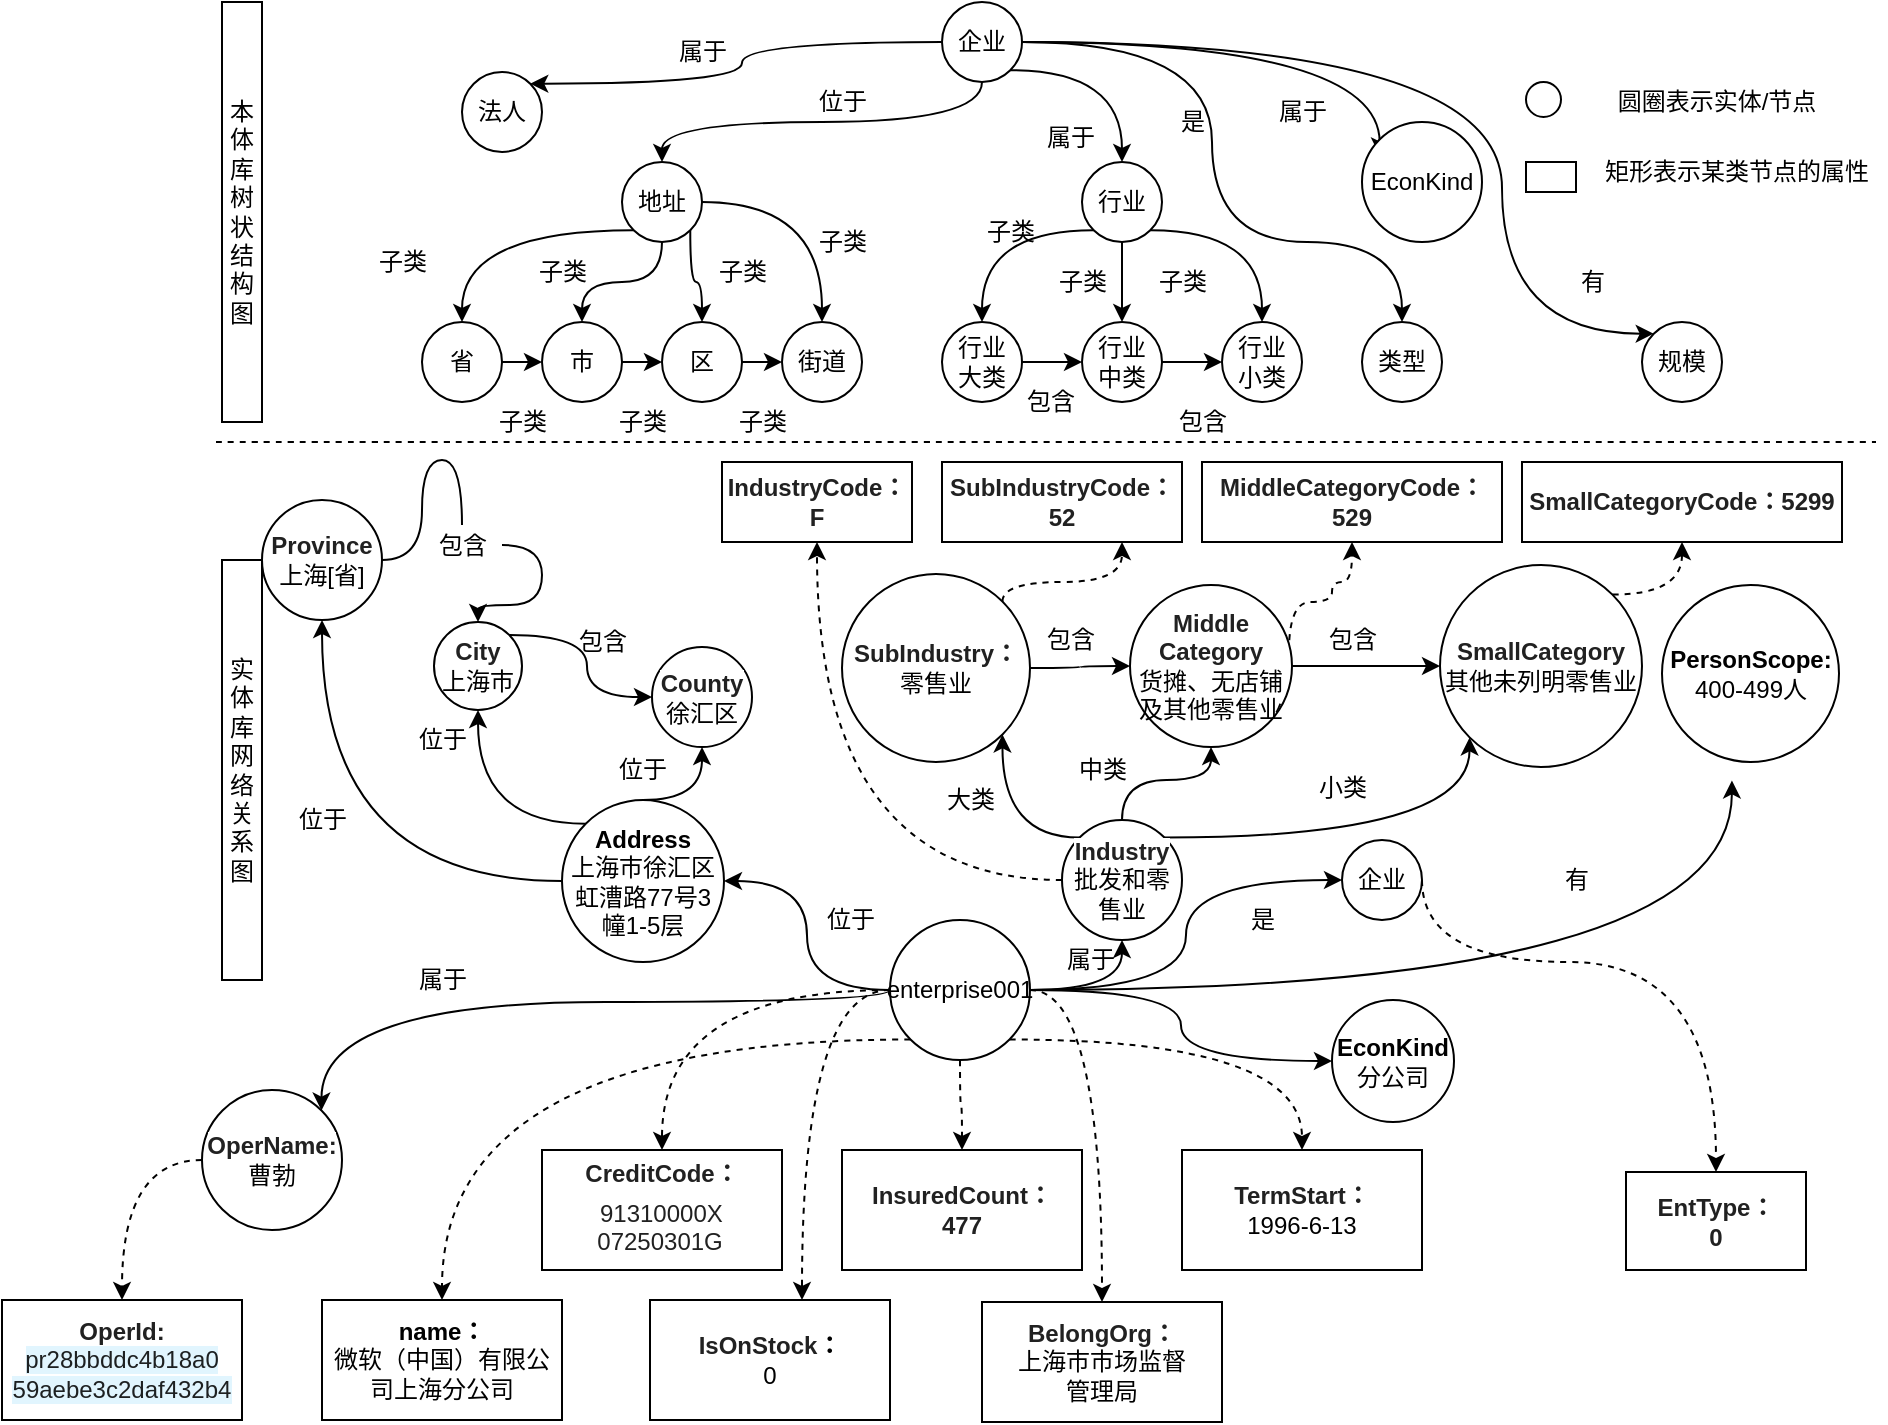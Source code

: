 <mxfile version="16.1.0" type="github">
  <diagram id="fzpYouUcjPRdYHAFQaU7" name="Page-1">
    <mxGraphModel dx="2172" dy="724" grid="1" gridSize="10" guides="1" tooltips="1" connect="1" arrows="1" fold="1" page="1" pageScale="1" pageWidth="827" pageHeight="1169" math="0" shadow="0">
      <root>
        <mxCell id="0" />
        <mxCell id="1" parent="0" />
        <mxCell id="MjRy1rSu0ClUME5qkxlQ-5" value="" style="edgeStyle=orthogonalEdgeStyle;rounded=0;orthogonalLoop=1;jettySize=auto;html=1;curved=1;entryX=0.5;entryY=0;entryDx=0;entryDy=0;exitX=0.5;exitY=1;exitDx=0;exitDy=0;" edge="1" parent="1" source="MjRy1rSu0ClUME5qkxlQ-1" target="MjRy1rSu0ClUME5qkxlQ-4">
          <mxGeometry relative="1" as="geometry" />
        </mxCell>
        <mxCell id="MjRy1rSu0ClUME5qkxlQ-34" style="edgeStyle=orthogonalEdgeStyle;curved=1;rounded=0;orthogonalLoop=1;jettySize=auto;html=1;exitX=1;exitY=1;exitDx=0;exitDy=0;entryX=0.5;entryY=0;entryDx=0;entryDy=0;" edge="1" parent="1" source="MjRy1rSu0ClUME5qkxlQ-1" target="MjRy1rSu0ClUME5qkxlQ-30">
          <mxGeometry relative="1" as="geometry" />
        </mxCell>
        <mxCell id="MjRy1rSu0ClUME5qkxlQ-202" style="edgeStyle=orthogonalEdgeStyle;curved=1;rounded=0;orthogonalLoop=1;jettySize=auto;html=1;exitX=1;exitY=0.5;exitDx=0;exitDy=0;entryX=0;entryY=0;entryDx=0;entryDy=0;" edge="1" parent="1" source="MjRy1rSu0ClUME5qkxlQ-1" target="MjRy1rSu0ClUME5qkxlQ-200">
          <mxGeometry relative="1" as="geometry">
            <Array as="points">
              <mxPoint x="640" y="20" />
              <mxPoint x="640" y="166" />
            </Array>
          </mxGeometry>
        </mxCell>
        <mxCell id="MjRy1rSu0ClUME5qkxlQ-215" style="edgeStyle=orthogonalEdgeStyle;curved=1;rounded=0;orthogonalLoop=1;jettySize=auto;html=1;exitX=0;exitY=0.5;exitDx=0;exitDy=0;entryX=1;entryY=0;entryDx=0;entryDy=0;" edge="1" parent="1" source="MjRy1rSu0ClUME5qkxlQ-1" target="MjRy1rSu0ClUME5qkxlQ-214">
          <mxGeometry relative="1" as="geometry" />
        </mxCell>
        <mxCell id="MjRy1rSu0ClUME5qkxlQ-234" style="edgeStyle=orthogonalEdgeStyle;curved=1;rounded=0;orthogonalLoop=1;jettySize=auto;html=1;exitX=1;exitY=0.5;exitDx=0;exitDy=0;entryX=0.5;entryY=0;entryDx=0;entryDy=0;" edge="1" parent="1" source="MjRy1rSu0ClUME5qkxlQ-1" target="MjRy1rSu0ClUME5qkxlQ-231">
          <mxGeometry relative="1" as="geometry">
            <Array as="points">
              <mxPoint x="495" y="20" />
              <mxPoint x="495" y="120" />
              <mxPoint x="590" y="120" />
            </Array>
          </mxGeometry>
        </mxCell>
        <mxCell id="MjRy1rSu0ClUME5qkxlQ-253" style="edgeStyle=orthogonalEdgeStyle;curved=1;rounded=0;orthogonalLoop=1;jettySize=auto;html=1;exitX=1;exitY=0.5;exitDx=0;exitDy=0;entryX=0.148;entryY=0.278;entryDx=0;entryDy=0;entryPerimeter=0;" edge="1" parent="1" source="MjRy1rSu0ClUME5qkxlQ-1" target="MjRy1rSu0ClUME5qkxlQ-252">
          <mxGeometry relative="1" as="geometry" />
        </mxCell>
        <mxCell id="MjRy1rSu0ClUME5qkxlQ-1" value="企业" style="ellipse;whiteSpace=wrap;html=1;aspect=fixed;" vertex="1" parent="1">
          <mxGeometry x="360" width="40" height="40" as="geometry" />
        </mxCell>
        <mxCell id="MjRy1rSu0ClUME5qkxlQ-18" style="edgeStyle=orthogonalEdgeStyle;curved=1;rounded=0;orthogonalLoop=1;jettySize=auto;html=1;exitX=0;exitY=1;exitDx=0;exitDy=0;entryX=0.5;entryY=0;entryDx=0;entryDy=0;" edge="1" parent="1" source="MjRy1rSu0ClUME5qkxlQ-4" target="MjRy1rSu0ClUME5qkxlQ-17">
          <mxGeometry relative="1" as="geometry" />
        </mxCell>
        <mxCell id="MjRy1rSu0ClUME5qkxlQ-19" style="edgeStyle=orthogonalEdgeStyle;curved=1;rounded=0;orthogonalLoop=1;jettySize=auto;html=1;exitX=0.5;exitY=1;exitDx=0;exitDy=0;entryX=0.5;entryY=0;entryDx=0;entryDy=0;" edge="1" parent="1" source="MjRy1rSu0ClUME5qkxlQ-4" target="MjRy1rSu0ClUME5qkxlQ-10">
          <mxGeometry relative="1" as="geometry" />
        </mxCell>
        <mxCell id="MjRy1rSu0ClUME5qkxlQ-20" style="edgeStyle=orthogonalEdgeStyle;curved=1;rounded=0;orthogonalLoop=1;jettySize=auto;html=1;exitX=1;exitY=1;exitDx=0;exitDy=0;entryX=0.5;entryY=0;entryDx=0;entryDy=0;" edge="1" parent="1" source="MjRy1rSu0ClUME5qkxlQ-4" target="MjRy1rSu0ClUME5qkxlQ-7">
          <mxGeometry relative="1" as="geometry" />
        </mxCell>
        <mxCell id="MjRy1rSu0ClUME5qkxlQ-21" style="edgeStyle=orthogonalEdgeStyle;curved=1;rounded=0;orthogonalLoop=1;jettySize=auto;html=1;exitX=1;exitY=0.5;exitDx=0;exitDy=0;entryX=0.5;entryY=0;entryDx=0;entryDy=0;" edge="1" parent="1" source="MjRy1rSu0ClUME5qkxlQ-4" target="MjRy1rSu0ClUME5qkxlQ-15">
          <mxGeometry relative="1" as="geometry" />
        </mxCell>
        <mxCell id="MjRy1rSu0ClUME5qkxlQ-4" value="地址" style="ellipse;whiteSpace=wrap;html=1;aspect=fixed;" vertex="1" parent="1">
          <mxGeometry x="200" y="80" width="40" height="40" as="geometry" />
        </mxCell>
        <mxCell id="MjRy1rSu0ClUME5qkxlQ-29" style="edgeStyle=orthogonalEdgeStyle;curved=1;rounded=0;orthogonalLoop=1;jettySize=auto;html=1;exitX=1;exitY=0.5;exitDx=0;exitDy=0;entryX=0;entryY=0.5;entryDx=0;entryDy=0;" edge="1" parent="1" source="MjRy1rSu0ClUME5qkxlQ-7" target="MjRy1rSu0ClUME5qkxlQ-15">
          <mxGeometry relative="1" as="geometry" />
        </mxCell>
        <mxCell id="MjRy1rSu0ClUME5qkxlQ-7" value="区" style="ellipse;whiteSpace=wrap;html=1;aspect=fixed;" vertex="1" parent="1">
          <mxGeometry x="220" y="160" width="40" height="40" as="geometry" />
        </mxCell>
        <mxCell id="MjRy1rSu0ClUME5qkxlQ-28" style="edgeStyle=orthogonalEdgeStyle;curved=1;rounded=0;orthogonalLoop=1;jettySize=auto;html=1;exitX=1;exitY=0.5;exitDx=0;exitDy=0;entryX=0;entryY=0.5;entryDx=0;entryDy=0;" edge="1" parent="1" source="MjRy1rSu0ClUME5qkxlQ-10" target="MjRy1rSu0ClUME5qkxlQ-7">
          <mxGeometry relative="1" as="geometry" />
        </mxCell>
        <mxCell id="MjRy1rSu0ClUME5qkxlQ-10" value="市" style="ellipse;whiteSpace=wrap;html=1;aspect=fixed;" vertex="1" parent="1">
          <mxGeometry x="160" y="160" width="40" height="40" as="geometry" />
        </mxCell>
        <mxCell id="MjRy1rSu0ClUME5qkxlQ-15" value="街道" style="ellipse;whiteSpace=wrap;html=1;aspect=fixed;" vertex="1" parent="1">
          <mxGeometry x="280" y="160" width="40" height="40" as="geometry" />
        </mxCell>
        <mxCell id="MjRy1rSu0ClUME5qkxlQ-27" style="edgeStyle=orthogonalEdgeStyle;curved=1;rounded=0;orthogonalLoop=1;jettySize=auto;html=1;exitX=1;exitY=0.5;exitDx=0;exitDy=0;entryX=0;entryY=0.5;entryDx=0;entryDy=0;" edge="1" parent="1" source="MjRy1rSu0ClUME5qkxlQ-17" target="MjRy1rSu0ClUME5qkxlQ-10">
          <mxGeometry relative="1" as="geometry" />
        </mxCell>
        <mxCell id="MjRy1rSu0ClUME5qkxlQ-17" value="省" style="ellipse;whiteSpace=wrap;html=1;aspect=fixed;" vertex="1" parent="1">
          <mxGeometry x="100" y="160" width="40" height="40" as="geometry" />
        </mxCell>
        <mxCell id="MjRy1rSu0ClUME5qkxlQ-22" value="本体库树状结构图" style="rounded=0;whiteSpace=wrap;html=1;" vertex="1" parent="1">
          <mxGeometry width="20" height="210" as="geometry" />
        </mxCell>
        <mxCell id="MjRy1rSu0ClUME5qkxlQ-23" value="实体库网络关系图" style="rounded=0;whiteSpace=wrap;html=1;" vertex="1" parent="1">
          <mxGeometry y="279" width="20" height="210" as="geometry" />
        </mxCell>
        <mxCell id="MjRy1rSu0ClUME5qkxlQ-24" value="" style="endArrow=none;dashed=1;html=1;rounded=0;curved=1;" edge="1" parent="1">
          <mxGeometry width="50" height="50" relative="1" as="geometry">
            <mxPoint x="-3" y="220" as="sourcePoint" />
            <mxPoint x="827" y="220" as="targetPoint" />
          </mxGeometry>
        </mxCell>
        <mxCell id="MjRy1rSu0ClUME5qkxlQ-26" value="位于" style="text;html=1;resizable=0;autosize=1;align=center;verticalAlign=middle;points=[];fillColor=none;strokeColor=none;rounded=0;" vertex="1" parent="1">
          <mxGeometry x="290" y="40" width="40" height="20" as="geometry" />
        </mxCell>
        <mxCell id="MjRy1rSu0ClUME5qkxlQ-45" style="edgeStyle=orthogonalEdgeStyle;curved=1;rounded=0;orthogonalLoop=1;jettySize=auto;html=1;exitX=0;exitY=1;exitDx=0;exitDy=0;entryX=0.5;entryY=0;entryDx=0;entryDy=0;" edge="1" parent="1" source="MjRy1rSu0ClUME5qkxlQ-30" target="MjRy1rSu0ClUME5qkxlQ-31">
          <mxGeometry relative="1" as="geometry" />
        </mxCell>
        <mxCell id="MjRy1rSu0ClUME5qkxlQ-46" style="edgeStyle=orthogonalEdgeStyle;curved=1;rounded=0;orthogonalLoop=1;jettySize=auto;html=1;exitX=0.5;exitY=1;exitDx=0;exitDy=0;entryX=0.5;entryY=0;entryDx=0;entryDy=0;" edge="1" parent="1" source="MjRy1rSu0ClUME5qkxlQ-30" target="MjRy1rSu0ClUME5qkxlQ-32">
          <mxGeometry relative="1" as="geometry" />
        </mxCell>
        <mxCell id="MjRy1rSu0ClUME5qkxlQ-47" style="edgeStyle=orthogonalEdgeStyle;curved=1;rounded=0;orthogonalLoop=1;jettySize=auto;html=1;exitX=1;exitY=1;exitDx=0;exitDy=0;entryX=0.5;entryY=0;entryDx=0;entryDy=0;" edge="1" parent="1" source="MjRy1rSu0ClUME5qkxlQ-30" target="MjRy1rSu0ClUME5qkxlQ-33">
          <mxGeometry relative="1" as="geometry" />
        </mxCell>
        <mxCell id="MjRy1rSu0ClUME5qkxlQ-30" value="行业" style="ellipse;whiteSpace=wrap;html=1;aspect=fixed;" vertex="1" parent="1">
          <mxGeometry x="430" y="80" width="40" height="40" as="geometry" />
        </mxCell>
        <mxCell id="MjRy1rSu0ClUME5qkxlQ-48" style="edgeStyle=orthogonalEdgeStyle;curved=1;rounded=0;orthogonalLoop=1;jettySize=auto;html=1;exitX=1;exitY=0.5;exitDx=0;exitDy=0;entryX=0;entryY=0.5;entryDx=0;entryDy=0;" edge="1" parent="1" source="MjRy1rSu0ClUME5qkxlQ-31" target="MjRy1rSu0ClUME5qkxlQ-32">
          <mxGeometry relative="1" as="geometry" />
        </mxCell>
        <mxCell id="MjRy1rSu0ClUME5qkxlQ-31" value="行业&lt;br&gt;大类" style="ellipse;whiteSpace=wrap;html=1;aspect=fixed;" vertex="1" parent="1">
          <mxGeometry x="360" y="160" width="40" height="40" as="geometry" />
        </mxCell>
        <mxCell id="MjRy1rSu0ClUME5qkxlQ-49" style="edgeStyle=orthogonalEdgeStyle;curved=1;rounded=0;orthogonalLoop=1;jettySize=auto;html=1;exitX=1;exitY=0.5;exitDx=0;exitDy=0;entryX=0;entryY=0.5;entryDx=0;entryDy=0;" edge="1" parent="1" source="MjRy1rSu0ClUME5qkxlQ-32" target="MjRy1rSu0ClUME5qkxlQ-33">
          <mxGeometry relative="1" as="geometry" />
        </mxCell>
        <mxCell id="MjRy1rSu0ClUME5qkxlQ-32" value="行业&lt;br&gt;中类" style="ellipse;whiteSpace=wrap;html=1;aspect=fixed;" vertex="1" parent="1">
          <mxGeometry x="430" y="160" width="40" height="40" as="geometry" />
        </mxCell>
        <mxCell id="MjRy1rSu0ClUME5qkxlQ-33" value="行业&lt;br&gt;小类" style="ellipse;whiteSpace=wrap;html=1;aspect=fixed;" vertex="1" parent="1">
          <mxGeometry x="500" y="160" width="40" height="40" as="geometry" />
        </mxCell>
        <mxCell id="MjRy1rSu0ClUME5qkxlQ-35" value="属于" style="text;html=1;resizable=0;autosize=1;align=center;verticalAlign=middle;points=[];fillColor=none;strokeColor=none;rounded=0;" vertex="1" parent="1">
          <mxGeometry x="404" y="57.5" width="40" height="20" as="geometry" />
        </mxCell>
        <mxCell id="MjRy1rSu0ClUME5qkxlQ-36" value="子类" style="text;html=1;resizable=0;autosize=1;align=center;verticalAlign=middle;points=[];fillColor=none;strokeColor=none;rounded=0;" vertex="1" parent="1">
          <mxGeometry x="130" y="200" width="40" height="20" as="geometry" />
        </mxCell>
        <mxCell id="MjRy1rSu0ClUME5qkxlQ-37" value="子类" style="text;html=1;resizable=0;autosize=1;align=center;verticalAlign=middle;points=[];fillColor=none;strokeColor=none;rounded=0;" vertex="1" parent="1">
          <mxGeometry x="190" y="200" width="40" height="20" as="geometry" />
        </mxCell>
        <mxCell id="MjRy1rSu0ClUME5qkxlQ-38" value="子类" style="text;html=1;resizable=0;autosize=1;align=center;verticalAlign=middle;points=[];fillColor=none;strokeColor=none;rounded=0;" vertex="1" parent="1">
          <mxGeometry x="250" y="200" width="40" height="20" as="geometry" />
        </mxCell>
        <mxCell id="MjRy1rSu0ClUME5qkxlQ-39" value="子类" style="text;html=1;resizable=0;autosize=1;align=center;verticalAlign=middle;points=[];fillColor=none;strokeColor=none;rounded=0;" vertex="1" parent="1">
          <mxGeometry x="70" y="120" width="40" height="20" as="geometry" />
        </mxCell>
        <mxCell id="MjRy1rSu0ClUME5qkxlQ-42" value="子类" style="text;html=1;resizable=0;autosize=1;align=center;verticalAlign=middle;points=[];fillColor=none;strokeColor=none;rounded=0;" vertex="1" parent="1">
          <mxGeometry x="150" y="125" width="40" height="20" as="geometry" />
        </mxCell>
        <mxCell id="MjRy1rSu0ClUME5qkxlQ-43" value="子类" style="text;html=1;resizable=0;autosize=1;align=center;verticalAlign=middle;points=[];fillColor=none;strokeColor=none;rounded=0;" vertex="1" parent="1">
          <mxGeometry x="240" y="125" width="40" height="20" as="geometry" />
        </mxCell>
        <mxCell id="MjRy1rSu0ClUME5qkxlQ-44" value="子类" style="text;html=1;resizable=0;autosize=1;align=center;verticalAlign=middle;points=[];fillColor=none;strokeColor=none;rounded=0;" vertex="1" parent="1">
          <mxGeometry x="290" y="110" width="40" height="20" as="geometry" />
        </mxCell>
        <mxCell id="MjRy1rSu0ClUME5qkxlQ-50" value="子类" style="text;html=1;resizable=0;autosize=1;align=center;verticalAlign=middle;points=[];fillColor=none;strokeColor=none;rounded=0;" vertex="1" parent="1">
          <mxGeometry x="374" y="105" width="40" height="20" as="geometry" />
        </mxCell>
        <mxCell id="MjRy1rSu0ClUME5qkxlQ-52" value="子类" style="text;html=1;resizable=0;autosize=1;align=center;verticalAlign=middle;points=[];fillColor=none;strokeColor=none;rounded=0;" vertex="1" parent="1">
          <mxGeometry x="410" y="130" width="40" height="20" as="geometry" />
        </mxCell>
        <mxCell id="MjRy1rSu0ClUME5qkxlQ-53" value="子类" style="text;html=1;resizable=0;autosize=1;align=center;verticalAlign=middle;points=[];fillColor=none;strokeColor=none;rounded=0;" vertex="1" parent="1">
          <mxGeometry x="460" y="130" width="40" height="20" as="geometry" />
        </mxCell>
        <mxCell id="MjRy1rSu0ClUME5qkxlQ-54" value="包含" style="text;html=1;resizable=0;autosize=1;align=center;verticalAlign=middle;points=[];fillColor=none;strokeColor=none;rounded=0;" vertex="1" parent="1">
          <mxGeometry x="394" y="190" width="40" height="20" as="geometry" />
        </mxCell>
        <mxCell id="MjRy1rSu0ClUME5qkxlQ-55" value="包含" style="text;html=1;resizable=0;autosize=1;align=center;verticalAlign=middle;points=[];fillColor=none;strokeColor=none;rounded=0;" vertex="1" parent="1">
          <mxGeometry x="470" y="200" width="40" height="20" as="geometry" />
        </mxCell>
        <mxCell id="MjRy1rSu0ClUME5qkxlQ-57" style="edgeStyle=orthogonalEdgeStyle;curved=1;rounded=0;orthogonalLoop=1;jettySize=auto;html=1;exitX=1;exitY=0.5;exitDx=0;exitDy=0;entryX=0.5;entryY=1;entryDx=0;entryDy=0;" edge="1" parent="1" source="MjRy1rSu0ClUME5qkxlQ-58" target="MjRy1rSu0ClUME5qkxlQ-177">
          <mxGeometry relative="1" as="geometry">
            <mxPoint x="450" y="534" as="targetPoint" />
          </mxGeometry>
        </mxCell>
        <mxCell id="MjRy1rSu0ClUME5qkxlQ-160" style="edgeStyle=orthogonalEdgeStyle;curved=1;rounded=0;orthogonalLoop=1;jettySize=auto;html=1;exitX=0;exitY=0.5;exitDx=0;exitDy=0;entryX=1;entryY=0.5;entryDx=0;entryDy=0;" edge="1" parent="1" source="MjRy1rSu0ClUME5qkxlQ-58" target="MjRy1rSu0ClUME5qkxlQ-141">
          <mxGeometry relative="1" as="geometry" />
        </mxCell>
        <mxCell id="MjRy1rSu0ClUME5qkxlQ-197" style="edgeStyle=orthogonalEdgeStyle;curved=1;rounded=0;orthogonalLoop=1;jettySize=auto;html=1;exitX=0;exitY=1;exitDx=0;exitDy=0;entryX=0.5;entryY=0;entryDx=0;entryDy=0;dashed=1;" edge="1" parent="1" source="MjRy1rSu0ClUME5qkxlQ-58" target="MjRy1rSu0ClUME5qkxlQ-194">
          <mxGeometry relative="1" as="geometry" />
        </mxCell>
        <mxCell id="MjRy1rSu0ClUME5qkxlQ-199" style="edgeStyle=orthogonalEdgeStyle;curved=1;rounded=0;orthogonalLoop=1;jettySize=auto;html=1;exitX=0;exitY=0.5;exitDx=0;exitDy=0;entryX=0.5;entryY=0;entryDx=0;entryDy=0;dashed=1;" edge="1" parent="1" source="MjRy1rSu0ClUME5qkxlQ-58" target="MjRy1rSu0ClUME5qkxlQ-198">
          <mxGeometry relative="1" as="geometry" />
        </mxCell>
        <mxCell id="MjRy1rSu0ClUME5qkxlQ-210" style="edgeStyle=orthogonalEdgeStyle;curved=1;rounded=0;orthogonalLoop=1;jettySize=auto;html=1;exitX=0.5;exitY=1;exitDx=0;exitDy=0;entryX=0.5;entryY=0;entryDx=0;entryDy=0;dashed=1;" edge="1" parent="1" source="MjRy1rSu0ClUME5qkxlQ-58" target="MjRy1rSu0ClUME5qkxlQ-208">
          <mxGeometry relative="1" as="geometry" />
        </mxCell>
        <mxCell id="MjRy1rSu0ClUME5qkxlQ-211" style="edgeStyle=orthogonalEdgeStyle;curved=1;rounded=0;orthogonalLoop=1;jettySize=auto;html=1;exitX=1;exitY=1;exitDx=0;exitDy=0;dashed=1;" edge="1" parent="1" source="MjRy1rSu0ClUME5qkxlQ-58" target="MjRy1rSu0ClUME5qkxlQ-209">
          <mxGeometry relative="1" as="geometry" />
        </mxCell>
        <mxCell id="MjRy1rSu0ClUME5qkxlQ-224" style="edgeStyle=orthogonalEdgeStyle;curved=1;rounded=0;orthogonalLoop=1;jettySize=auto;html=1;exitX=0;exitY=0.5;exitDx=0;exitDy=0;dashed=1;" edge="1" parent="1" source="MjRy1rSu0ClUME5qkxlQ-58" target="MjRy1rSu0ClUME5qkxlQ-223">
          <mxGeometry relative="1" as="geometry">
            <Array as="points">
              <mxPoint x="290" y="494" />
            </Array>
          </mxGeometry>
        </mxCell>
        <mxCell id="MjRy1rSu0ClUME5qkxlQ-238" style="edgeStyle=orthogonalEdgeStyle;curved=1;rounded=0;orthogonalLoop=1;jettySize=auto;html=1;exitX=1;exitY=0.5;exitDx=0;exitDy=0;entryX=0;entryY=0.5;entryDx=0;entryDy=0;" edge="1" parent="1" source="MjRy1rSu0ClUME5qkxlQ-58" target="MjRy1rSu0ClUME5qkxlQ-237">
          <mxGeometry relative="1" as="geometry" />
        </mxCell>
        <mxCell id="MjRy1rSu0ClUME5qkxlQ-240" style="edgeStyle=orthogonalEdgeStyle;curved=1;rounded=0;orthogonalLoop=1;jettySize=auto;html=1;exitX=1;exitY=0.5;exitDx=0;exitDy=0;entryX=0.395;entryY=1.104;entryDx=0;entryDy=0;entryPerimeter=0;" edge="1" parent="1" source="MjRy1rSu0ClUME5qkxlQ-58" target="MjRy1rSu0ClUME5qkxlQ-204">
          <mxGeometry relative="1" as="geometry" />
        </mxCell>
        <mxCell id="MjRy1rSu0ClUME5qkxlQ-256" style="edgeStyle=orthogonalEdgeStyle;curved=1;rounded=0;orthogonalLoop=1;jettySize=auto;html=1;exitX=1;exitY=0.5;exitDx=0;exitDy=0;entryX=0;entryY=0.5;entryDx=0;entryDy=0;" edge="1" parent="1" source="MjRy1rSu0ClUME5qkxlQ-58" target="MjRy1rSu0ClUME5qkxlQ-255">
          <mxGeometry relative="1" as="geometry" />
        </mxCell>
        <mxCell id="MjRy1rSu0ClUME5qkxlQ-260" style="edgeStyle=orthogonalEdgeStyle;curved=1;rounded=0;orthogonalLoop=1;jettySize=auto;html=1;exitX=0;exitY=0.5;exitDx=0;exitDy=0;entryX=1;entryY=0;entryDx=0;entryDy=0;" edge="1" parent="1" source="MjRy1rSu0ClUME5qkxlQ-58" target="MjRy1rSu0ClUME5qkxlQ-217">
          <mxGeometry relative="1" as="geometry">
            <Array as="points">
              <mxPoint x="334" y="500" />
              <mxPoint x="50" y="500" />
            </Array>
          </mxGeometry>
        </mxCell>
        <mxCell id="MjRy1rSu0ClUME5qkxlQ-266" style="edgeStyle=orthogonalEdgeStyle;curved=1;rounded=0;orthogonalLoop=1;jettySize=auto;html=1;exitX=1;exitY=0.5;exitDx=0;exitDy=0;entryX=0.5;entryY=0;entryDx=0;entryDy=0;dashed=1;" edge="1" parent="1" source="MjRy1rSu0ClUME5qkxlQ-58" target="MjRy1rSu0ClUME5qkxlQ-213">
          <mxGeometry relative="1" as="geometry" />
        </mxCell>
        <mxCell id="MjRy1rSu0ClUME5qkxlQ-58" value="enterprise001" style="ellipse;whiteSpace=wrap;html=1;aspect=fixed;" vertex="1" parent="1">
          <mxGeometry x="334" y="459" width="70" height="70" as="geometry" />
        </mxCell>
        <mxCell id="MjRy1rSu0ClUME5qkxlQ-71" value="位于" style="text;html=1;resizable=0;autosize=1;align=center;verticalAlign=middle;points=[];fillColor=none;strokeColor=none;rounded=0;" vertex="1" parent="1">
          <mxGeometry x="294" y="449" width="40" height="20" as="geometry" />
        </mxCell>
        <mxCell id="MjRy1rSu0ClUME5qkxlQ-81" value="属于" style="text;html=1;resizable=0;autosize=1;align=center;verticalAlign=middle;points=[];fillColor=none;strokeColor=none;rounded=0;" vertex="1" parent="1">
          <mxGeometry x="414" y="469" width="40" height="20" as="geometry" />
        </mxCell>
        <mxCell id="MjRy1rSu0ClUME5qkxlQ-129" value="&lt;span style=&quot;color: rgba(0 , 0 , 0 , 0.87) ; font-family: , &amp;#34;blinkmacsystemfont&amp;#34; , &amp;#34;segoe ui&amp;#34; , &amp;#34;helvetica&amp;#34; , &amp;#34;arial&amp;#34; , sans-serif , &amp;#34;apple color emoji&amp;#34; , &amp;#34;segoe ui emoji&amp;#34; , &amp;#34;segoe ui symbol&amp;#34; ; font-weight: 700 ; text-align: right ; background-color: rgb(255 , 255 , 255)&quot;&gt;County&lt;/span&gt;&lt;br&gt;徐汇区" style="ellipse;whiteSpace=wrap;html=1;aspect=fixed;" vertex="1" parent="1">
          <mxGeometry x="215" y="322.5" width="50" height="50" as="geometry" />
        </mxCell>
        <mxCell id="MjRy1rSu0ClUME5qkxlQ-274" style="edgeStyle=orthogonalEdgeStyle;curved=1;rounded=0;orthogonalLoop=1;jettySize=auto;html=1;exitX=1;exitY=0;exitDx=0;exitDy=0;entryX=0;entryY=0.5;entryDx=0;entryDy=0;" edge="1" parent="1" source="MjRy1rSu0ClUME5qkxlQ-131" target="MjRy1rSu0ClUME5qkxlQ-129">
          <mxGeometry relative="1" as="geometry" />
        </mxCell>
        <mxCell id="MjRy1rSu0ClUME5qkxlQ-131" value="&lt;span style=&quot;color: rgba(0 , 0 , 0 , 0.87) ; font-family: , &amp;#34;blinkmacsystemfont&amp;#34; , &amp;#34;segoe ui&amp;#34; , &amp;#34;helvetica&amp;#34; , &amp;#34;arial&amp;#34; , sans-serif , &amp;#34;apple color emoji&amp;#34; , &amp;#34;segoe ui emoji&amp;#34; , &amp;#34;segoe ui symbol&amp;#34; ; font-weight: 700 ; text-align: right ; background-color: rgb(255 , 255 , 255)&quot;&gt;City&lt;/span&gt;&lt;br&gt;上海市" style="ellipse;whiteSpace=wrap;html=1;aspect=fixed;" vertex="1" parent="1">
          <mxGeometry x="106" y="310" width="44" height="44" as="geometry" />
        </mxCell>
        <mxCell id="MjRy1rSu0ClUME5qkxlQ-273" style="edgeStyle=orthogonalEdgeStyle;curved=1;rounded=0;orthogonalLoop=1;jettySize=auto;html=1;exitX=1;exitY=0.5;exitDx=0;exitDy=0;entryX=0.5;entryY=0;entryDx=0;entryDy=0;startArrow=none;" edge="1" parent="1" source="MjRy1rSu0ClUME5qkxlQ-142" target="MjRy1rSu0ClUME5qkxlQ-131">
          <mxGeometry relative="1" as="geometry" />
        </mxCell>
        <mxCell id="MjRy1rSu0ClUME5qkxlQ-134" value="&lt;span style=&quot;color: rgba(0 , 0 , 0 , 0.87) ; font-family: , &amp;#34;blinkmacsystemfont&amp;#34; , &amp;#34;segoe ui&amp;#34; , &amp;#34;helvetica&amp;#34; , &amp;#34;arial&amp;#34; , sans-serif , &amp;#34;apple color emoji&amp;#34; , &amp;#34;segoe ui emoji&amp;#34; , &amp;#34;segoe ui symbol&amp;#34; ; font-weight: 700 ; text-align: right ; background-color: rgb(255 , 255 , 255)&quot;&gt;Province&lt;/span&gt;&lt;br&gt;上海[省]" style="ellipse;whiteSpace=wrap;html=1;aspect=fixed;" vertex="1" parent="1">
          <mxGeometry x="20" y="249" width="60" height="60" as="geometry" />
        </mxCell>
        <mxCell id="MjRy1rSu0ClUME5qkxlQ-135" value="位于" style="text;html=1;resizable=0;autosize=1;align=center;verticalAlign=middle;points=[];fillColor=none;strokeColor=none;rounded=0;" vertex="1" parent="1">
          <mxGeometry x="30" y="399" width="40" height="20" as="geometry" />
        </mxCell>
        <mxCell id="MjRy1rSu0ClUME5qkxlQ-136" value="位于" style="text;html=1;resizable=0;autosize=1;align=center;verticalAlign=middle;points=[];fillColor=none;strokeColor=none;rounded=0;" vertex="1" parent="1">
          <mxGeometry x="190" y="374" width="40" height="20" as="geometry" />
        </mxCell>
        <mxCell id="MjRy1rSu0ClUME5qkxlQ-161" style="edgeStyle=orthogonalEdgeStyle;curved=1;rounded=0;orthogonalLoop=1;jettySize=auto;html=1;exitX=0;exitY=0.5;exitDx=0;exitDy=0;entryX=0.5;entryY=1;entryDx=0;entryDy=0;" edge="1" parent="1" source="MjRy1rSu0ClUME5qkxlQ-141" target="MjRy1rSu0ClUME5qkxlQ-134">
          <mxGeometry relative="1" as="geometry" />
        </mxCell>
        <mxCell id="MjRy1rSu0ClUME5qkxlQ-162" style="edgeStyle=orthogonalEdgeStyle;curved=1;rounded=0;orthogonalLoop=1;jettySize=auto;html=1;exitX=0;exitY=0;exitDx=0;exitDy=0;entryX=0.5;entryY=1;entryDx=0;entryDy=0;" edge="1" parent="1" source="MjRy1rSu0ClUME5qkxlQ-141" target="MjRy1rSu0ClUME5qkxlQ-131">
          <mxGeometry relative="1" as="geometry" />
        </mxCell>
        <mxCell id="MjRy1rSu0ClUME5qkxlQ-163" style="edgeStyle=orthogonalEdgeStyle;curved=1;rounded=0;orthogonalLoop=1;jettySize=auto;html=1;exitX=0.5;exitY=0;exitDx=0;exitDy=0;entryX=0.5;entryY=1;entryDx=0;entryDy=0;" edge="1" parent="1" source="MjRy1rSu0ClUME5qkxlQ-141" target="MjRy1rSu0ClUME5qkxlQ-129">
          <mxGeometry relative="1" as="geometry" />
        </mxCell>
        <mxCell id="MjRy1rSu0ClUME5qkxlQ-141" value="&lt;b&gt;Address&lt;/b&gt;&lt;br&gt;上海市徐汇区虹漕路77号3幢1-5层" style="ellipse;whiteSpace=wrap;html=1;aspect=fixed;" vertex="1" parent="1">
          <mxGeometry x="170" y="399" width="81" height="81" as="geometry" />
        </mxCell>
        <mxCell id="MjRy1rSu0ClUME5qkxlQ-143" value="包含" style="text;html=1;resizable=0;autosize=1;align=center;verticalAlign=middle;points=[];fillColor=none;strokeColor=none;rounded=0;" vertex="1" parent="1">
          <mxGeometry x="170" y="310" width="40" height="20" as="geometry" />
        </mxCell>
        <mxCell id="MjRy1rSu0ClUME5qkxlQ-170" style="edgeStyle=orthogonalEdgeStyle;curved=1;rounded=0;orthogonalLoop=1;jettySize=auto;html=1;exitX=1;exitY=0.5;exitDx=0;exitDy=0;entryX=0;entryY=0.5;entryDx=0;entryDy=0;" edge="1" parent="1" source="MjRy1rSu0ClUME5qkxlQ-167" target="MjRy1rSu0ClUME5qkxlQ-168">
          <mxGeometry relative="1" as="geometry" />
        </mxCell>
        <mxCell id="MjRy1rSu0ClUME5qkxlQ-267" style="edgeStyle=orthogonalEdgeStyle;curved=1;rounded=0;orthogonalLoop=1;jettySize=auto;html=1;exitX=1;exitY=0;exitDx=0;exitDy=0;entryX=0.75;entryY=1;entryDx=0;entryDy=0;dashed=1;" edge="1" parent="1" source="MjRy1rSu0ClUME5qkxlQ-167" target="MjRy1rSu0ClUME5qkxlQ-246">
          <mxGeometry relative="1" as="geometry">
            <Array as="points">
              <mxPoint x="390" y="290" />
              <mxPoint x="450" y="290" />
            </Array>
          </mxGeometry>
        </mxCell>
        <mxCell id="MjRy1rSu0ClUME5qkxlQ-167" value="&lt;span style=&quot;color: rgba(0 , 0 , 0 , 0.87) ; font-family: , &amp;#34;blinkmacsystemfont&amp;#34; , &amp;#34;segoe ui&amp;#34; , &amp;#34;helvetica&amp;#34; , &amp;#34;arial&amp;#34; , sans-serif , &amp;#34;apple color emoji&amp;#34; , &amp;#34;segoe ui emoji&amp;#34; , &amp;#34;segoe ui symbol&amp;#34; ; font-weight: 700 ; text-align: right ; background-color: rgb(255 , 255 , 255)&quot;&gt;SubIndustry：&lt;br&gt;&lt;/span&gt;零售业" style="ellipse;whiteSpace=wrap;html=1;aspect=fixed;" vertex="1" parent="1">
          <mxGeometry x="310" y="286" width="94" height="94" as="geometry" />
        </mxCell>
        <mxCell id="MjRy1rSu0ClUME5qkxlQ-171" style="edgeStyle=orthogonalEdgeStyle;curved=1;rounded=0;orthogonalLoop=1;jettySize=auto;html=1;exitX=1;exitY=0.5;exitDx=0;exitDy=0;entryX=0;entryY=0.5;entryDx=0;entryDy=0;" edge="1" parent="1" source="MjRy1rSu0ClUME5qkxlQ-168" target="MjRy1rSu0ClUME5qkxlQ-169">
          <mxGeometry relative="1" as="geometry" />
        </mxCell>
        <mxCell id="MjRy1rSu0ClUME5qkxlQ-250" style="edgeStyle=orthogonalEdgeStyle;curved=1;rounded=0;orthogonalLoop=1;jettySize=auto;html=1;exitX=0.981;exitY=0.415;exitDx=0;exitDy=0;entryX=0.5;entryY=1;entryDx=0;entryDy=0;dashed=1;exitPerimeter=0;" edge="1" parent="1" source="MjRy1rSu0ClUME5qkxlQ-168" target="MjRy1rSu0ClUME5qkxlQ-249">
          <mxGeometry relative="1" as="geometry">
            <Array as="points">
              <mxPoint x="534" y="300" />
              <mxPoint x="555" y="300" />
              <mxPoint x="555" y="290" />
              <mxPoint x="565" y="290" />
            </Array>
          </mxGeometry>
        </mxCell>
        <mxCell id="MjRy1rSu0ClUME5qkxlQ-168" value="&lt;span style=&quot;color: rgba(0 , 0 , 0 , 0.87) ; font-family: , &amp;#34;blinkmacsystemfont&amp;#34; , &amp;#34;segoe ui&amp;#34; , &amp;#34;helvetica&amp;#34; , &amp;#34;arial&amp;#34; , sans-serif , &amp;#34;apple color emoji&amp;#34; , &amp;#34;segoe ui emoji&amp;#34; , &amp;#34;segoe ui symbol&amp;#34; ; font-weight: 700 ; text-align: right ; background-color: rgb(255 , 255 , 255)&quot;&gt;Middle&lt;br&gt;Category&lt;/span&gt;&lt;br&gt;货摊、无店铺及其他零售业" style="ellipse;whiteSpace=wrap;html=1;aspect=fixed;" vertex="1" parent="1">
          <mxGeometry x="454" y="291.5" width="81" height="81" as="geometry" />
        </mxCell>
        <mxCell id="MjRy1rSu0ClUME5qkxlQ-270" style="edgeStyle=orthogonalEdgeStyle;curved=1;rounded=0;orthogonalLoop=1;jettySize=auto;html=1;exitX=1;exitY=0;exitDx=0;exitDy=0;entryX=0.5;entryY=1;entryDx=0;entryDy=0;dashed=1;" edge="1" parent="1" source="MjRy1rSu0ClUME5qkxlQ-169" target="MjRy1rSu0ClUME5qkxlQ-251">
          <mxGeometry relative="1" as="geometry">
            <Array as="points">
              <mxPoint x="730" y="296" />
            </Array>
          </mxGeometry>
        </mxCell>
        <mxCell id="MjRy1rSu0ClUME5qkxlQ-169" value="&lt;span style=&quot;color: rgba(0 , 0 , 0 , 0.87) ; font-family: , &amp;#34;blinkmacsystemfont&amp;#34; , &amp;#34;segoe ui&amp;#34; , &amp;#34;helvetica&amp;#34; , &amp;#34;arial&amp;#34; , sans-serif , &amp;#34;apple color emoji&amp;#34; , &amp;#34;segoe ui emoji&amp;#34; , &amp;#34;segoe ui symbol&amp;#34; ; font-weight: 700 ; text-align: right ; background-color: rgb(255 , 255 , 255)&quot;&gt;SmallCategory&lt;/span&gt;&lt;br&gt;其他未列明零售业" style="ellipse;whiteSpace=wrap;html=1;aspect=fixed;" vertex="1" parent="1">
          <mxGeometry x="609" y="281.5" width="101" height="101" as="geometry" />
        </mxCell>
        <mxCell id="MjRy1rSu0ClUME5qkxlQ-175" value="包含" style="text;html=1;resizable=0;autosize=1;align=center;verticalAlign=middle;points=[];fillColor=none;strokeColor=none;rounded=0;" vertex="1" parent="1">
          <mxGeometry x="545" y="309" width="40" height="20" as="geometry" />
        </mxCell>
        <mxCell id="MjRy1rSu0ClUME5qkxlQ-176" value="包含" style="text;html=1;resizable=0;autosize=1;align=center;verticalAlign=middle;points=[];fillColor=none;strokeColor=none;rounded=0;" vertex="1" parent="1">
          <mxGeometry x="404" y="309" width="40" height="20" as="geometry" />
        </mxCell>
        <mxCell id="MjRy1rSu0ClUME5qkxlQ-178" style="edgeStyle=orthogonalEdgeStyle;curved=1;rounded=0;orthogonalLoop=1;jettySize=auto;html=1;exitX=0;exitY=0;exitDx=0;exitDy=0;entryX=1;entryY=1;entryDx=0;entryDy=0;" edge="1" parent="1" source="MjRy1rSu0ClUME5qkxlQ-177" target="MjRy1rSu0ClUME5qkxlQ-167">
          <mxGeometry relative="1" as="geometry" />
        </mxCell>
        <mxCell id="MjRy1rSu0ClUME5qkxlQ-179" style="edgeStyle=orthogonalEdgeStyle;curved=1;rounded=0;orthogonalLoop=1;jettySize=auto;html=1;exitX=0.5;exitY=0;exitDx=0;exitDy=0;entryX=0.5;entryY=1;entryDx=0;entryDy=0;" edge="1" parent="1" source="MjRy1rSu0ClUME5qkxlQ-177" target="MjRy1rSu0ClUME5qkxlQ-168">
          <mxGeometry relative="1" as="geometry" />
        </mxCell>
        <mxCell id="MjRy1rSu0ClUME5qkxlQ-180" style="edgeStyle=orthogonalEdgeStyle;curved=1;rounded=0;orthogonalLoop=1;jettySize=auto;html=1;exitX=1;exitY=0;exitDx=0;exitDy=0;entryX=0;entryY=1;entryDx=0;entryDy=0;" edge="1" parent="1" source="MjRy1rSu0ClUME5qkxlQ-177" target="MjRy1rSu0ClUME5qkxlQ-169">
          <mxGeometry relative="1" as="geometry" />
        </mxCell>
        <mxCell id="MjRy1rSu0ClUME5qkxlQ-247" style="edgeStyle=orthogonalEdgeStyle;curved=1;rounded=0;orthogonalLoop=1;jettySize=auto;html=1;exitX=0;exitY=0.5;exitDx=0;exitDy=0;entryX=0.5;entryY=1;entryDx=0;entryDy=0;dashed=1;" edge="1" parent="1" source="MjRy1rSu0ClUME5qkxlQ-177" target="MjRy1rSu0ClUME5qkxlQ-244">
          <mxGeometry relative="1" as="geometry" />
        </mxCell>
        <mxCell id="MjRy1rSu0ClUME5qkxlQ-177" value="&lt;span style=&quot;color: rgba(0 , 0 , 0 , 0.87) ; font-weight: 700 ; text-align: right ; background-color: rgb(255 , 255 , 255)&quot;&gt;Industry&lt;/span&gt;&lt;br&gt;批发和零售业" style="ellipse;whiteSpace=wrap;html=1;aspect=fixed;" vertex="1" parent="1">
          <mxGeometry x="420" y="409" width="60" height="60" as="geometry" />
        </mxCell>
        <mxCell id="MjRy1rSu0ClUME5qkxlQ-181" value="大类" style="text;html=1;resizable=0;autosize=1;align=center;verticalAlign=middle;points=[];fillColor=none;strokeColor=none;rounded=0;" vertex="1" parent="1">
          <mxGeometry x="354" y="389" width="40" height="20" as="geometry" />
        </mxCell>
        <mxCell id="MjRy1rSu0ClUME5qkxlQ-182" value="中类&lt;span style=&quot;color: rgba(0 , 0 , 0 , 0) ; font-family: monospace ; font-size: 0px&quot;&gt;%3CmxGraphModel%3E%3Croot%3E%3CmxCell%20id%3D%220%22%2F%3E%3CmxCell%20id%3D%221%22%20parent%3D%220%22%2F%3E%3CmxCell%20id%3D%222%22%20value%3D%22%E4%BD%8D%E4%BA%8E%22%20style%3D%22text%3Bhtml%3D1%3Bresizable%3D0%3Bautosize%3D1%3Balign%3Dcenter%3BverticalAlign%3Dmiddle%3Bpoints%3D%5B%5D%3BfillColor%3Dnone%3BstrokeColor%3Dnone%3Brounded%3D0%3B%22%20vertex%3D%221%22%20parent%3D%221%22%3E%3CmxGeometry%20x%3D%22190%22%20y%3D%22400%22%20width%3D%2240%22%20height%3D%2220%22%20as%3D%22geometry%22%2F%3E%3C%2FmxCell%3E%3C%2Froot%3E%3C%2FmxGraphModel%3E&lt;/span&gt;" style="text;html=1;resizable=0;autosize=1;align=center;verticalAlign=middle;points=[];fillColor=none;strokeColor=none;rounded=0;" vertex="1" parent="1">
          <mxGeometry x="420" y="374" width="40" height="20" as="geometry" />
        </mxCell>
        <mxCell id="MjRy1rSu0ClUME5qkxlQ-184" value="位于" style="text;html=1;resizable=0;autosize=1;align=center;verticalAlign=middle;points=[];fillColor=none;strokeColor=none;rounded=0;" vertex="1" parent="1">
          <mxGeometry x="90" y="359" width="40" height="20" as="geometry" />
        </mxCell>
        <mxCell id="MjRy1rSu0ClUME5qkxlQ-187" value="小类" style="text;html=1;resizable=0;autosize=1;align=center;verticalAlign=middle;points=[];fillColor=none;strokeColor=none;rounded=0;" vertex="1" parent="1">
          <mxGeometry x="540" y="382.5" width="40" height="20" as="geometry" />
        </mxCell>
        <mxCell id="MjRy1rSu0ClUME5qkxlQ-188" value="" style="ellipse;whiteSpace=wrap;html=1;aspect=fixed;" vertex="1" parent="1">
          <mxGeometry x="652" y="40" width="17.5" height="17.5" as="geometry" />
        </mxCell>
        <mxCell id="MjRy1rSu0ClUME5qkxlQ-189" value="圆圈表示实体/节点" style="text;html=1;resizable=0;autosize=1;align=center;verticalAlign=middle;points=[];fillColor=none;strokeColor=none;rounded=0;" vertex="1" parent="1">
          <mxGeometry x="692" y="40" width="110" height="20" as="geometry" />
        </mxCell>
        <mxCell id="MjRy1rSu0ClUME5qkxlQ-192" value="" style="rounded=0;whiteSpace=wrap;html=1;" vertex="1" parent="1">
          <mxGeometry x="652" y="80" width="25" height="15" as="geometry" />
        </mxCell>
        <mxCell id="MjRy1rSu0ClUME5qkxlQ-193" value="矩形表示某类节点的属性" style="text;html=1;resizable=0;autosize=1;align=center;verticalAlign=middle;points=[];fillColor=none;strokeColor=none;rounded=0;" vertex="1" parent="1">
          <mxGeometry x="682" y="75" width="150" height="20" as="geometry" />
        </mxCell>
        <mxCell id="MjRy1rSu0ClUME5qkxlQ-194" value="&lt;b&gt;name：&lt;br&gt;&lt;/b&gt;微软（中国）有限公司上海分公司" style="whiteSpace=wrap;html=1;" vertex="1" parent="1">
          <mxGeometry x="50" y="649" width="120" height="60" as="geometry" />
        </mxCell>
        <mxCell id="MjRy1rSu0ClUME5qkxlQ-198" value="&lt;span style=&quot;color: rgba(0 , 0 , 0 , 0.87) ; font-family: , &amp;#34;blinkmacsystemfont&amp;#34; , &amp;#34;segoe ui&amp;#34; , &amp;#34;helvetica&amp;#34; , &amp;#34;arial&amp;#34; , sans-serif , &amp;#34;apple color emoji&amp;#34; , &amp;#34;segoe ui emoji&amp;#34; , &amp;#34;segoe ui symbol&amp;#34; ; font-weight: 700 ; text-align: right ; background-color: rgb(255 , 255 , 255)&quot;&gt;&lt;br&gt;CreditCode：&lt;/span&gt;&lt;table border=&quot;1&quot; class=&quot;dataframe&quot; style=&quot;border-collapse: collapse ; border-spacing: 0px ; border: none ; color: rgba(0 , 0 , 0 , 0.87) ; table-layout: fixed ; margin-left: 0px ; margin-right: 0px ; margin-bottom: 1em ; font-family: , &amp;#34;blinkmacsystemfont&amp;#34; , &amp;#34;segoe ui&amp;#34; , &amp;#34;helvetica&amp;#34; , &amp;#34;arial&amp;#34; , sans-serif , &amp;#34;apple color emoji&amp;#34; , &amp;#34;segoe ui emoji&amp;#34; , &amp;#34;segoe ui symbol&amp;#34; ; background-color: rgb(255 , 255 , 255)&quot;&gt;&lt;tbody&gt;&lt;tr style=&quot;vertical-align: middle ; padding: 0.5em ; line-height: normal ; max-width: none ; border: none ; text-align: right&quot;&gt;&lt;td style=&quot;vertical-align: middle ; padding: 0.5em ; line-height: normal ; max-width: none ; border: none&quot;&gt;91310000X&lt;br&gt;07250301G&lt;br&gt;&lt;/td&gt;&lt;/tr&gt;&lt;/tbody&gt;&lt;/table&gt;" style="whiteSpace=wrap;html=1;" vertex="1" parent="1">
          <mxGeometry x="160" y="574" width="120" height="60" as="geometry" />
        </mxCell>
        <mxCell id="MjRy1rSu0ClUME5qkxlQ-200" value="规模" style="ellipse;whiteSpace=wrap;html=1;aspect=fixed;" vertex="1" parent="1">
          <mxGeometry x="710" y="160" width="40" height="40" as="geometry" />
        </mxCell>
        <mxCell id="MjRy1rSu0ClUME5qkxlQ-203" value="有" style="text;html=1;resizable=0;autosize=1;align=center;verticalAlign=middle;points=[];fillColor=none;strokeColor=none;rounded=0;" vertex="1" parent="1">
          <mxGeometry x="669.5" y="130" width="30" height="20" as="geometry" />
        </mxCell>
        <mxCell id="MjRy1rSu0ClUME5qkxlQ-204" value="&lt;b&gt;PersonScope:&lt;/b&gt;&lt;br&gt;400-499人" style="ellipse;whiteSpace=wrap;html=1;aspect=fixed;" vertex="1" parent="1">
          <mxGeometry x="720" y="291.5" width="88.5" height="88.5" as="geometry" />
        </mxCell>
        <mxCell id="MjRy1rSu0ClUME5qkxlQ-207" value="有" style="text;html=1;resizable=0;autosize=1;align=center;verticalAlign=middle;points=[];fillColor=none;strokeColor=none;rounded=0;" vertex="1" parent="1">
          <mxGeometry x="662" y="429" width="30" height="20" as="geometry" />
        </mxCell>
        <mxCell id="MjRy1rSu0ClUME5qkxlQ-208" value="&lt;span style=&quot;color: rgba(0 , 0 , 0 , 0.87) ; font-family: , &amp;#34;blinkmacsystemfont&amp;#34; , &amp;#34;segoe ui&amp;#34; , &amp;#34;helvetica&amp;#34; , &amp;#34;arial&amp;#34; , sans-serif , &amp;#34;apple color emoji&amp;#34; , &amp;#34;segoe ui emoji&amp;#34; , &amp;#34;segoe ui symbol&amp;#34; ; font-weight: 700 ; text-align: right ; background-color: rgb(255 , 255 , 255)&quot;&gt;InsuredCount：&lt;br&gt;477&lt;/span&gt;" style="whiteSpace=wrap;html=1;" vertex="1" parent="1">
          <mxGeometry x="310" y="574" width="120" height="60" as="geometry" />
        </mxCell>
        <mxCell id="MjRy1rSu0ClUME5qkxlQ-209" value="&lt;span style=&quot;color: rgba(0 , 0 , 0 , 0.87) ; font-family: , &amp;#34;blinkmacsystemfont&amp;#34; , &amp;#34;segoe ui&amp;#34; , &amp;#34;helvetica&amp;#34; , &amp;#34;arial&amp;#34; , sans-serif , &amp;#34;apple color emoji&amp;#34; , &amp;#34;segoe ui emoji&amp;#34; , &amp;#34;segoe ui symbol&amp;#34; ; font-weight: 700 ; text-align: right ; background-color: rgb(255 , 255 , 255)&quot;&gt;TermStart：&lt;br&gt;&lt;/span&gt;1996-6-13" style="whiteSpace=wrap;html=1;" vertex="1" parent="1">
          <mxGeometry x="480" y="574" width="120" height="60" as="geometry" />
        </mxCell>
        <mxCell id="MjRy1rSu0ClUME5qkxlQ-213" value="&lt;span style=&quot;color: rgba(0 , 0 , 0 , 0.87) ; font-family: , &amp;#34;blinkmacsystemfont&amp;#34; , &amp;#34;segoe ui&amp;#34; , &amp;#34;helvetica&amp;#34; , &amp;#34;arial&amp;#34; , sans-serif , &amp;#34;apple color emoji&amp;#34; , &amp;#34;segoe ui emoji&amp;#34; , &amp;#34;segoe ui symbol&amp;#34; ; font-weight: 700 ; text-align: right ; background-color: rgb(255 , 255 , 255)&quot;&gt;BelongOrg&lt;/span&gt;&lt;span style=&quot;color: rgba(0 , 0 , 0 , 0.87) ; font-family: , &amp;#34;blinkmacsystemfont&amp;#34; , &amp;#34;segoe ui&amp;#34; , &amp;#34;helvetica&amp;#34; , &amp;#34;arial&amp;#34; , sans-serif , &amp;#34;apple color emoji&amp;#34; , &amp;#34;segoe ui emoji&amp;#34; , &amp;#34;segoe ui symbol&amp;#34; ; font-weight: 700 ; text-align: right ; background-color: rgb(255 , 255 , 255)&quot;&gt;：&lt;br&gt;&lt;/span&gt;上海市市场监督&lt;br&gt;管理局" style="whiteSpace=wrap;html=1;" vertex="1" parent="1">
          <mxGeometry x="380" y="650" width="120" height="60" as="geometry" />
        </mxCell>
        <mxCell id="MjRy1rSu0ClUME5qkxlQ-214" value="法人" style="ellipse;whiteSpace=wrap;html=1;aspect=fixed;" vertex="1" parent="1">
          <mxGeometry x="120" y="35" width="40" height="40" as="geometry" />
        </mxCell>
        <mxCell id="MjRy1rSu0ClUME5qkxlQ-216" value="属于" style="text;html=1;resizable=0;autosize=1;align=center;verticalAlign=middle;points=[];fillColor=none;strokeColor=none;rounded=0;" vertex="1" parent="1">
          <mxGeometry x="220" y="15" width="40" height="20" as="geometry" />
        </mxCell>
        <mxCell id="MjRy1rSu0ClUME5qkxlQ-222" style="edgeStyle=orthogonalEdgeStyle;curved=1;rounded=0;orthogonalLoop=1;jettySize=auto;html=1;exitX=0;exitY=0.5;exitDx=0;exitDy=0;entryX=0.5;entryY=0;entryDx=0;entryDy=0;dashed=1;" edge="1" parent="1" source="MjRy1rSu0ClUME5qkxlQ-217" target="MjRy1rSu0ClUME5qkxlQ-221">
          <mxGeometry relative="1" as="geometry" />
        </mxCell>
        <mxCell id="MjRy1rSu0ClUME5qkxlQ-217" value="&lt;span style=&quot;color: rgba(0 , 0 , 0 , 0.87) ; font-family: , &amp;#34;blinkmacsystemfont&amp;#34; , &amp;#34;segoe ui&amp;#34; , &amp;#34;helvetica&amp;#34; , &amp;#34;arial&amp;#34; , sans-serif , &amp;#34;apple color emoji&amp;#34; , &amp;#34;segoe ui emoji&amp;#34; , &amp;#34;segoe ui symbol&amp;#34; ; font-weight: 700 ; text-align: right ; background-color: rgb(255 , 255 , 255)&quot;&gt;OperName:&lt;br&gt;&lt;/span&gt;曹勃" style="ellipse;whiteSpace=wrap;html=1;aspect=fixed;" vertex="1" parent="1">
          <mxGeometry x="-10" y="544" width="70" height="70" as="geometry" />
        </mxCell>
        <mxCell id="MjRy1rSu0ClUME5qkxlQ-220" value="属于" style="text;html=1;resizable=0;autosize=1;align=center;verticalAlign=middle;points=[];fillColor=none;strokeColor=none;rounded=0;" vertex="1" parent="1">
          <mxGeometry x="90" y="479" width="40" height="20" as="geometry" />
        </mxCell>
        <mxCell id="MjRy1rSu0ClUME5qkxlQ-221" value="&lt;span style=&quot;color: rgba(0 , 0 , 0 , 0.87) ; font-family: , &amp;#34;blinkmacsystemfont&amp;#34; , &amp;#34;segoe ui&amp;#34; , &amp;#34;helvetica&amp;#34; , &amp;#34;arial&amp;#34; , sans-serif , &amp;#34;apple color emoji&amp;#34; , &amp;#34;segoe ui emoji&amp;#34; , &amp;#34;segoe ui symbol&amp;#34; ; font-weight: 700 ; text-align: right ; background-color: rgb(255 , 255 , 255)&quot;&gt;OperId:&lt;br&gt;&lt;/span&gt;&lt;span style=&quot;color: rgba(0 , 0 , 0 , 0.87) ; font-family: , &amp;#34;blinkmacsystemfont&amp;#34; , &amp;#34;segoe ui&amp;#34; , &amp;#34;helvetica&amp;#34; , &amp;#34;arial&amp;#34; , sans-serif , &amp;#34;apple color emoji&amp;#34; , &amp;#34;segoe ui emoji&amp;#34; , &amp;#34;segoe ui symbol&amp;#34; ; text-align: right ; background-color: rgb(225 , 245 , 254)&quot;&gt;pr28bbddc4b18a0&lt;br&gt;59aebe3c2daf432b4&lt;/span&gt;&lt;span style=&quot;color: rgba(0 , 0 , 0 , 0.87) ; font-family: , &amp;#34;blinkmacsystemfont&amp;#34; , &amp;#34;segoe ui&amp;#34; , &amp;#34;helvetica&amp;#34; , &amp;#34;arial&amp;#34; , sans-serif , &amp;#34;apple color emoji&amp;#34; , &amp;#34;segoe ui emoji&amp;#34; , &amp;#34;segoe ui symbol&amp;#34; ; font-weight: 700 ; text-align: right ; background-color: rgb(255 , 255 , 255)&quot;&gt;&lt;br&gt;&lt;/span&gt;" style="whiteSpace=wrap;html=1;" vertex="1" parent="1">
          <mxGeometry x="-110" y="649" width="120" height="60" as="geometry" />
        </mxCell>
        <mxCell id="MjRy1rSu0ClUME5qkxlQ-223" value="&lt;span style=&quot;color: rgba(0 , 0 , 0 , 0.87) ; font-family: , &amp;#34;blinkmacsystemfont&amp;#34; , &amp;#34;segoe ui&amp;#34; , &amp;#34;helvetica&amp;#34; , &amp;#34;arial&amp;#34; , sans-serif , &amp;#34;apple color emoji&amp;#34; , &amp;#34;segoe ui emoji&amp;#34; , &amp;#34;segoe ui symbol&amp;#34; ; font-weight: 700 ; text-align: right ; background-color: rgb(255 , 255 , 255)&quot;&gt;IsOnStock&lt;/span&gt;&lt;b&gt;：&lt;br&gt;&lt;/b&gt;0" style="whiteSpace=wrap;html=1;" vertex="1" parent="1">
          <mxGeometry x="214" y="649" width="120" height="60" as="geometry" />
        </mxCell>
        <mxCell id="MjRy1rSu0ClUME5qkxlQ-231" value="类型" style="ellipse;whiteSpace=wrap;html=1;aspect=fixed;" vertex="1" parent="1">
          <mxGeometry x="570" y="160" width="40" height="40" as="geometry" />
        </mxCell>
        <mxCell id="MjRy1rSu0ClUME5qkxlQ-233" value="是" style="text;html=1;resizable=0;autosize=1;align=center;verticalAlign=middle;points=[];fillColor=none;strokeColor=none;rounded=0;" vertex="1" parent="1">
          <mxGeometry x="470" y="50" width="30" height="20" as="geometry" />
        </mxCell>
        <mxCell id="MjRy1rSu0ClUME5qkxlQ-265" style="edgeStyle=orthogonalEdgeStyle;curved=1;rounded=0;orthogonalLoop=1;jettySize=auto;html=1;exitX=1;exitY=0.5;exitDx=0;exitDy=0;entryX=0.5;entryY=0;entryDx=0;entryDy=0;dashed=1;" edge="1" parent="1" source="MjRy1rSu0ClUME5qkxlQ-237" target="MjRy1rSu0ClUME5qkxlQ-242">
          <mxGeometry relative="1" as="geometry">
            <Array as="points">
              <mxPoint x="600" y="480" />
              <mxPoint x="747" y="480" />
            </Array>
          </mxGeometry>
        </mxCell>
        <mxCell id="MjRy1rSu0ClUME5qkxlQ-237" value="企业" style="ellipse;whiteSpace=wrap;html=1;aspect=fixed;" vertex="1" parent="1">
          <mxGeometry x="560" y="419" width="40" height="40" as="geometry" />
        </mxCell>
        <mxCell id="MjRy1rSu0ClUME5qkxlQ-241" value="是" style="text;html=1;resizable=0;autosize=1;align=center;verticalAlign=middle;points=[];fillColor=none;strokeColor=none;rounded=0;" vertex="1" parent="1">
          <mxGeometry x="505" y="449" width="30" height="20" as="geometry" />
        </mxCell>
        <mxCell id="MjRy1rSu0ClUME5qkxlQ-242" value="&lt;span style=&quot;color: rgba(0 , 0 , 0 , 0.87) ; font-family: , &amp;#34;blinkmacsystemfont&amp;#34; , &amp;#34;segoe ui&amp;#34; , &amp;#34;helvetica&amp;#34; , &amp;#34;arial&amp;#34; , sans-serif , &amp;#34;apple color emoji&amp;#34; , &amp;#34;segoe ui emoji&amp;#34; , &amp;#34;segoe ui symbol&amp;#34; ; font-weight: 700 ; text-align: right ; background-color: rgb(255 , 255 , 255)&quot;&gt;EntType：&lt;br&gt;0&lt;br&gt;&lt;/span&gt;" style="whiteSpace=wrap;html=1;" vertex="1" parent="1">
          <mxGeometry x="702" y="585" width="90" height="49" as="geometry" />
        </mxCell>
        <mxCell id="MjRy1rSu0ClUME5qkxlQ-244" value="&lt;span style=&quot;color: rgba(0 , 0 , 0 , 0.87) ; font-family: , &amp;#34;blinkmacsystemfont&amp;#34; , &amp;#34;segoe ui&amp;#34; , &amp;#34;helvetica&amp;#34; , &amp;#34;arial&amp;#34; , sans-serif , &amp;#34;apple color emoji&amp;#34; , &amp;#34;segoe ui emoji&amp;#34; , &amp;#34;segoe ui symbol&amp;#34; ; font-weight: 700 ; text-align: right ; background-color: rgb(255 , 255 , 255)&quot;&gt;IndustryCode：&lt;br&gt;&lt;/span&gt;&lt;span style=&quot;color: rgba(0 , 0 , 0 , 0.87) ; font-family: , &amp;#34;blinkmacsystemfont&amp;#34; , &amp;#34;segoe ui&amp;#34; , &amp;#34;helvetica&amp;#34; , &amp;#34;arial&amp;#34; , sans-serif , &amp;#34;apple color emoji&amp;#34; , &amp;#34;segoe ui emoji&amp;#34; , &amp;#34;segoe ui symbol&amp;#34; ; font-weight: 700 ; text-align: right ; background-color: rgb(255 , 255 , 255)&quot;&gt;F&lt;br&gt;&lt;/span&gt;" style="whiteSpace=wrap;html=1;" vertex="1" parent="1">
          <mxGeometry x="250" y="230" width="95" height="40" as="geometry" />
        </mxCell>
        <mxCell id="MjRy1rSu0ClUME5qkxlQ-246" value="&lt;span style=&quot;color: rgba(0 , 0 , 0 , 0.87) ; font-family: , &amp;#34;blinkmacsystemfont&amp;#34; , &amp;#34;segoe ui&amp;#34; , &amp;#34;helvetica&amp;#34; , &amp;#34;arial&amp;#34; , sans-serif , &amp;#34;apple color emoji&amp;#34; , &amp;#34;segoe ui emoji&amp;#34; , &amp;#34;segoe ui symbol&amp;#34; ; font-weight: 700 ; text-align: right ; background-color: rgb(255 , 255 , 255)&quot;&gt;SubIndustryCode：&lt;br&gt;&lt;/span&gt;&lt;span style=&quot;color: rgba(0 , 0 , 0 , 0.87) ; font-family: , &amp;#34;blinkmacsystemfont&amp;#34; , &amp;#34;segoe ui&amp;#34; , &amp;#34;helvetica&amp;#34; , &amp;#34;arial&amp;#34; , sans-serif , &amp;#34;apple color emoji&amp;#34; , &amp;#34;segoe ui emoji&amp;#34; , &amp;#34;segoe ui symbol&amp;#34; ; font-weight: 700 ; text-align: right ; background-color: rgb(255 , 255 , 255)&quot;&gt;52&lt;br&gt;&lt;/span&gt;" style="whiteSpace=wrap;html=1;" vertex="1" parent="1">
          <mxGeometry x="360" y="230" width="120" height="40" as="geometry" />
        </mxCell>
        <mxCell id="MjRy1rSu0ClUME5qkxlQ-249" value="&lt;span style=&quot;color: rgba(0 , 0 , 0 , 0.87) ; font-family: , &amp;#34;blinkmacsystemfont&amp;#34; , &amp;#34;segoe ui&amp;#34; , &amp;#34;helvetica&amp;#34; , &amp;#34;arial&amp;#34; , sans-serif , &amp;#34;apple color emoji&amp;#34; , &amp;#34;segoe ui emoji&amp;#34; , &amp;#34;segoe ui symbol&amp;#34; ; font-weight: 700 ; text-align: right ; background-color: rgb(255 , 255 , 255)&quot;&gt;MiddleCategoryCode：&lt;br&gt;&lt;/span&gt;&lt;span style=&quot;color: rgba(0 , 0 , 0 , 0.87) ; font-family: , &amp;#34;blinkmacsystemfont&amp;#34; , &amp;#34;segoe ui&amp;#34; , &amp;#34;helvetica&amp;#34; , &amp;#34;arial&amp;#34; , sans-serif , &amp;#34;apple color emoji&amp;#34; , &amp;#34;segoe ui emoji&amp;#34; , &amp;#34;segoe ui symbol&amp;#34; ; font-weight: 700 ; text-align: right ; background-color: rgb(255 , 255 , 255)&quot;&gt;529&lt;br&gt;&lt;/span&gt;" style="whiteSpace=wrap;html=1;" vertex="1" parent="1">
          <mxGeometry x="490" y="230" width="150" height="40" as="geometry" />
        </mxCell>
        <mxCell id="MjRy1rSu0ClUME5qkxlQ-251" value="&lt;span style=&quot;color: rgba(0 , 0 , 0 , 0.87) ; font-family: , &amp;#34;blinkmacsystemfont&amp;#34; , &amp;#34;segoe ui&amp;#34; , &amp;#34;helvetica&amp;#34; , &amp;#34;arial&amp;#34; , sans-serif , &amp;#34;apple color emoji&amp;#34; , &amp;#34;segoe ui emoji&amp;#34; , &amp;#34;segoe ui symbol&amp;#34; ; font-weight: 700 ; text-align: right ; background-color: rgb(255 , 255 , 255)&quot;&gt;SmallCategoryCode：&lt;/span&gt;&lt;span style=&quot;color: rgba(0 , 0 , 0 , 0.87) ; font-family: , &amp;#34;blinkmacsystemfont&amp;#34; , &amp;#34;segoe ui&amp;#34; , &amp;#34;helvetica&amp;#34; , &amp;#34;arial&amp;#34; , sans-serif , &amp;#34;apple color emoji&amp;#34; , &amp;#34;segoe ui emoji&amp;#34; , &amp;#34;segoe ui symbol&amp;#34; ; font-weight: 700 ; text-align: right ; background-color: rgb(255 , 255 , 255)&quot;&gt;5299&lt;br&gt;&lt;/span&gt;" style="whiteSpace=wrap;html=1;" vertex="1" parent="1">
          <mxGeometry x="650" y="230" width="160" height="40" as="geometry" />
        </mxCell>
        <mxCell id="MjRy1rSu0ClUME5qkxlQ-252" value="EconKind" style="ellipse;whiteSpace=wrap;html=1;aspect=fixed;" vertex="1" parent="1">
          <mxGeometry x="570" y="60" width="60" height="60" as="geometry" />
        </mxCell>
        <mxCell id="MjRy1rSu0ClUME5qkxlQ-254" value="属于" style="text;html=1;resizable=0;autosize=1;align=center;verticalAlign=middle;points=[];fillColor=none;strokeColor=none;rounded=0;" vertex="1" parent="1">
          <mxGeometry x="520" y="45" width="40" height="20" as="geometry" />
        </mxCell>
        <mxCell id="MjRy1rSu0ClUME5qkxlQ-255" value="&lt;b&gt;EconKind&lt;/b&gt;&lt;br&gt;分公司" style="ellipse;whiteSpace=wrap;html=1;aspect=fixed;" vertex="1" parent="1">
          <mxGeometry x="555" y="499" width="61" height="61" as="geometry" />
        </mxCell>
        <mxCell id="MjRy1rSu0ClUME5qkxlQ-142" value="包含" style="text;html=1;resizable=0;autosize=1;align=center;verticalAlign=middle;points=[];fillColor=none;strokeColor=none;rounded=0;" vertex="1" parent="1">
          <mxGeometry x="100" y="261.5" width="40" height="20" as="geometry" />
        </mxCell>
        <mxCell id="MjRy1rSu0ClUME5qkxlQ-275" value="" style="edgeStyle=orthogonalEdgeStyle;curved=1;rounded=0;orthogonalLoop=1;jettySize=auto;html=1;exitX=1;exitY=0.5;exitDx=0;exitDy=0;entryX=0.5;entryY=0;entryDx=0;entryDy=0;endArrow=none;" edge="1" parent="1" source="MjRy1rSu0ClUME5qkxlQ-134" target="MjRy1rSu0ClUME5qkxlQ-142">
          <mxGeometry relative="1" as="geometry">
            <mxPoint x="80" y="279.0" as="sourcePoint" />
            <mxPoint x="128" y="310" as="targetPoint" />
          </mxGeometry>
        </mxCell>
      </root>
    </mxGraphModel>
  </diagram>
</mxfile>
